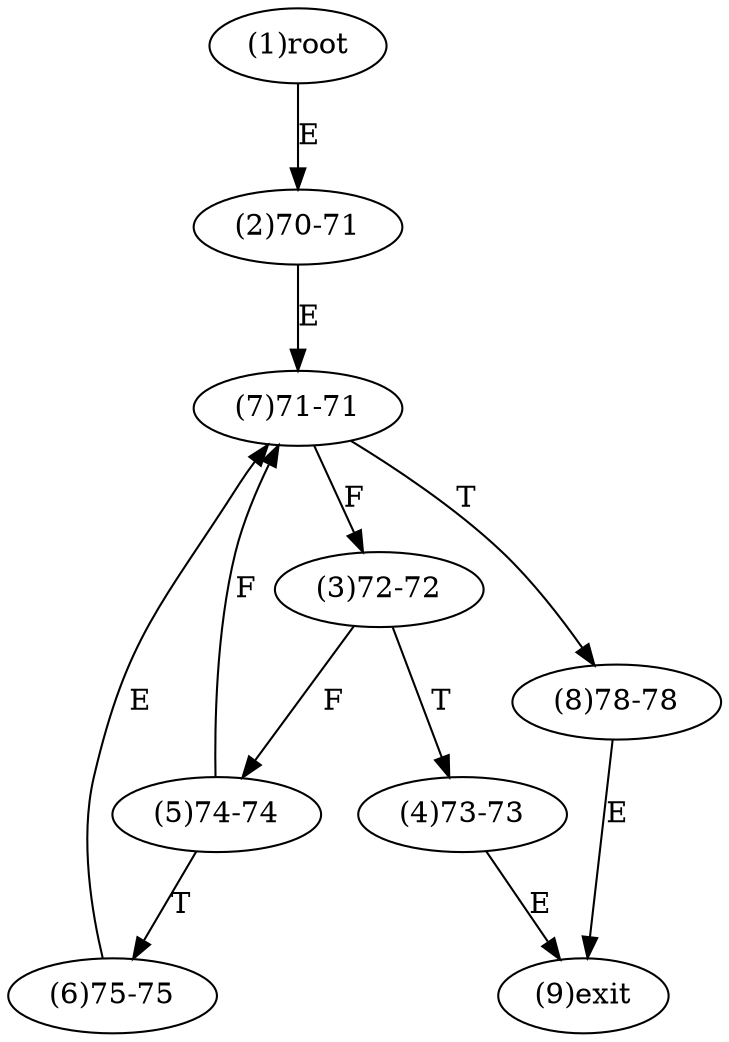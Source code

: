 digraph "" { 
1[ label="(1)root"];
2[ label="(2)70-71"];
3[ label="(3)72-72"];
4[ label="(4)73-73"];
5[ label="(5)74-74"];
6[ label="(6)75-75"];
7[ label="(7)71-71"];
8[ label="(8)78-78"];
9[ label="(9)exit"];
1->2[ label="E"];
2->7[ label="E"];
3->5[ label="F"];
3->4[ label="T"];
4->9[ label="E"];
5->7[ label="F"];
5->6[ label="T"];
6->7[ label="E"];
7->3[ label="F"];
7->8[ label="T"];
8->9[ label="E"];
}